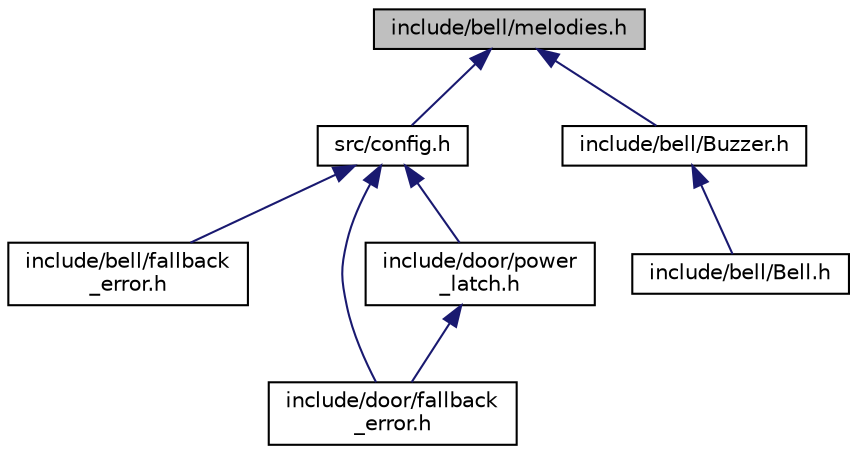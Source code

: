 digraph "include/bell/melodies.h"
{
 // LATEX_PDF_SIZE
  edge [fontname="Helvetica",fontsize="10",labelfontname="Helvetica",labelfontsize="10"];
  node [fontname="Helvetica",fontsize="10",shape=record];
  Node1 [label="include/bell/melodies.h",height=0.2,width=0.4,color="black", fillcolor="grey75", style="filled", fontcolor="black",tooltip="Contains all ring tone melodies."];
  Node1 -> Node2 [dir="back",color="midnightblue",fontsize="10",style="solid",fontname="Helvetica"];
  Node2 [label="src/config.h",height=0.2,width=0.4,color="black", fillcolor="white", style="filled",URL="$config_8h.html",tooltip="Configuration file to configure the door and bell firmware."];
  Node2 -> Node3 [dir="back",color="midnightblue",fontsize="10",style="solid",fontname="Helvetica"];
  Node3 [label="include/bell/fallback\l_error.h",height=0.2,width=0.4,color="black", fillcolor="white", style="filled",URL="$bell_2fallback__error_8h.html",tooltip="fallback_error for the Bell firmware"];
  Node2 -> Node4 [dir="back",color="midnightblue",fontsize="10",style="solid",fontname="Helvetica"];
  Node4 [label="include/door/fallback\l_error.h",height=0.2,width=0.4,color="black", fillcolor="white", style="filled",URL="$door_2fallback__error_8h.html",tooltip="fallback_error for the Door firmware"];
  Node2 -> Node5 [dir="back",color="midnightblue",fontsize="10",style="solid",fontname="Helvetica"];
  Node5 [label="include/door/power\l_latch.h",height=0.2,width=0.4,color="black", fillcolor="white", style="filled",URL="$power__latch_8h.html",tooltip="Provides macros to set the power latch circuit."];
  Node5 -> Node4 [dir="back",color="midnightblue",fontsize="10",style="solid",fontname="Helvetica"];
  Node1 -> Node6 [dir="back",color="midnightblue",fontsize="10",style="solid",fontname="Helvetica"];
  Node6 [label="include/bell/Buzzer.h",height=0.2,width=0.4,color="black", fillcolor="white", style="filled",URL="$Buzzer_8h.html",tooltip="Buzzer class."];
  Node6 -> Node7 [dir="back",color="midnightblue",fontsize="10",style="solid",fontname="Helvetica"];
  Node7 [label="include/bell/Bell.h",height=0.2,width=0.4,color="black", fillcolor="white", style="filled",URL="$Bell_8h.html",tooltip="Main Bell class."];
}
